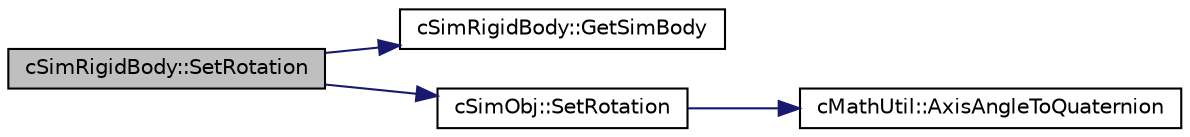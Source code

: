 digraph "cSimRigidBody::SetRotation"
{
 // LATEX_PDF_SIZE
  edge [fontname="Helvetica",fontsize="10",labelfontname="Helvetica",labelfontsize="10"];
  node [fontname="Helvetica",fontsize="10",shape=record];
  rankdir="LR";
  Node1 [label="cSimRigidBody::SetRotation",height=0.2,width=0.4,color="black", fillcolor="grey75", style="filled", fontcolor="black",tooltip=" "];
  Node1 -> Node2 [color="midnightblue",fontsize="10",style="solid",fontname="Helvetica"];
  Node2 [label="cSimRigidBody::GetSimBody",height=0.2,width=0.4,color="black", fillcolor="white", style="filled",URL="$classc_sim_rigid_body.html#a68aa4b8017be11cd171421e37d7852da",tooltip=" "];
  Node1 -> Node3 [color="midnightblue",fontsize="10",style="solid",fontname="Helvetica"];
  Node3 [label="cSimObj::SetRotation",height=0.2,width=0.4,color="black", fillcolor="white", style="filled",URL="$classc_sim_obj.html#a479395bb5dfa1df365ac38d56867b044",tooltip=" "];
  Node3 -> Node4 [color="midnightblue",fontsize="10",style="solid",fontname="Helvetica"];
  Node4 [label="cMathUtil::AxisAngleToQuaternion",height=0.2,width=0.4,color="black", fillcolor="white", style="filled",URL="$classc_math_util.html#a2676ee59b4e895344c077468da3b6c8f",tooltip=" "];
}

